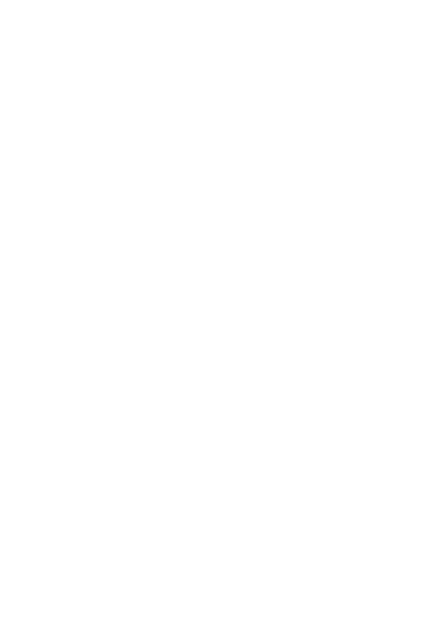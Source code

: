 digraph AppState {
    graph [bgcolor=transparent,color=white,fontcolor=white];
    node [style=rounded, shape=box, fixedsize=false,color=white,fontcolor=white];
    edge [color=white,fontcolor=white];

    "[null]" -> "Homepage" [label = " GET /"]
    "Homepage" -> "User list" [label = " GET /users"]
    "User list" -> "User list" [label = " POST /users"]
    "User list" -> "User #123" [label = " GET /users/123"]
}
